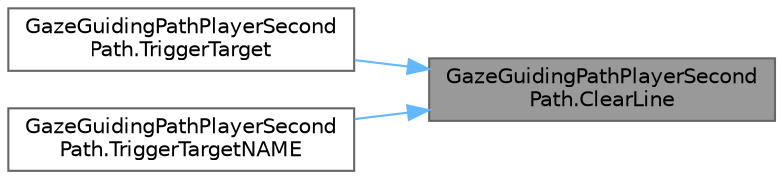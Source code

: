 digraph "GazeGuidingPathPlayerSecondPath.ClearLine"
{
 // LATEX_PDF_SIZE
  bgcolor="transparent";
  edge [fontname=Helvetica,fontsize=10,labelfontname=Helvetica,labelfontsize=10];
  node [fontname=Helvetica,fontsize=10,shape=box,height=0.2,width=0.4];
  rankdir="RL";
  Node1 [id="Node000001",label="GazeGuidingPathPlayerSecond\lPath.ClearLine",height=0.2,width=0.4,color="gray40", fillcolor="grey60", style="filled", fontcolor="black",tooltip="This method clears the scene of all visual aids that are currently being rendered."];
  Node1 -> Node2 [id="edge1_Node000001_Node000002",dir="back",color="steelblue1",style="solid",tooltip=" "];
  Node2 [id="Node000002",label="GazeGuidingPathPlayerSecond\lPath.TriggerTarget",height=0.2,width=0.4,color="grey40", fillcolor="white", style="filled",URL="$class_gaze_guiding_path_player_second_path.html#a22fe9c05870655c97353cf08384399e6",tooltip=" "];
  Node1 -> Node3 [id="edge2_Node000001_Node000003",dir="back",color="steelblue1",style="solid",tooltip=" "];
  Node3 [id="Node000003",label="GazeGuidingPathPlayerSecond\lPath.TriggerTargetNAME",height=0.2,width=0.4,color="grey40", fillcolor="white", style="filled",URL="$class_gaze_guiding_path_player_second_path.html#accd8d14b8b6c8710215d8948ef53838a",tooltip="This method sets the current target of a GazeGuidingPathPlayerSecondPath instance."];
}
